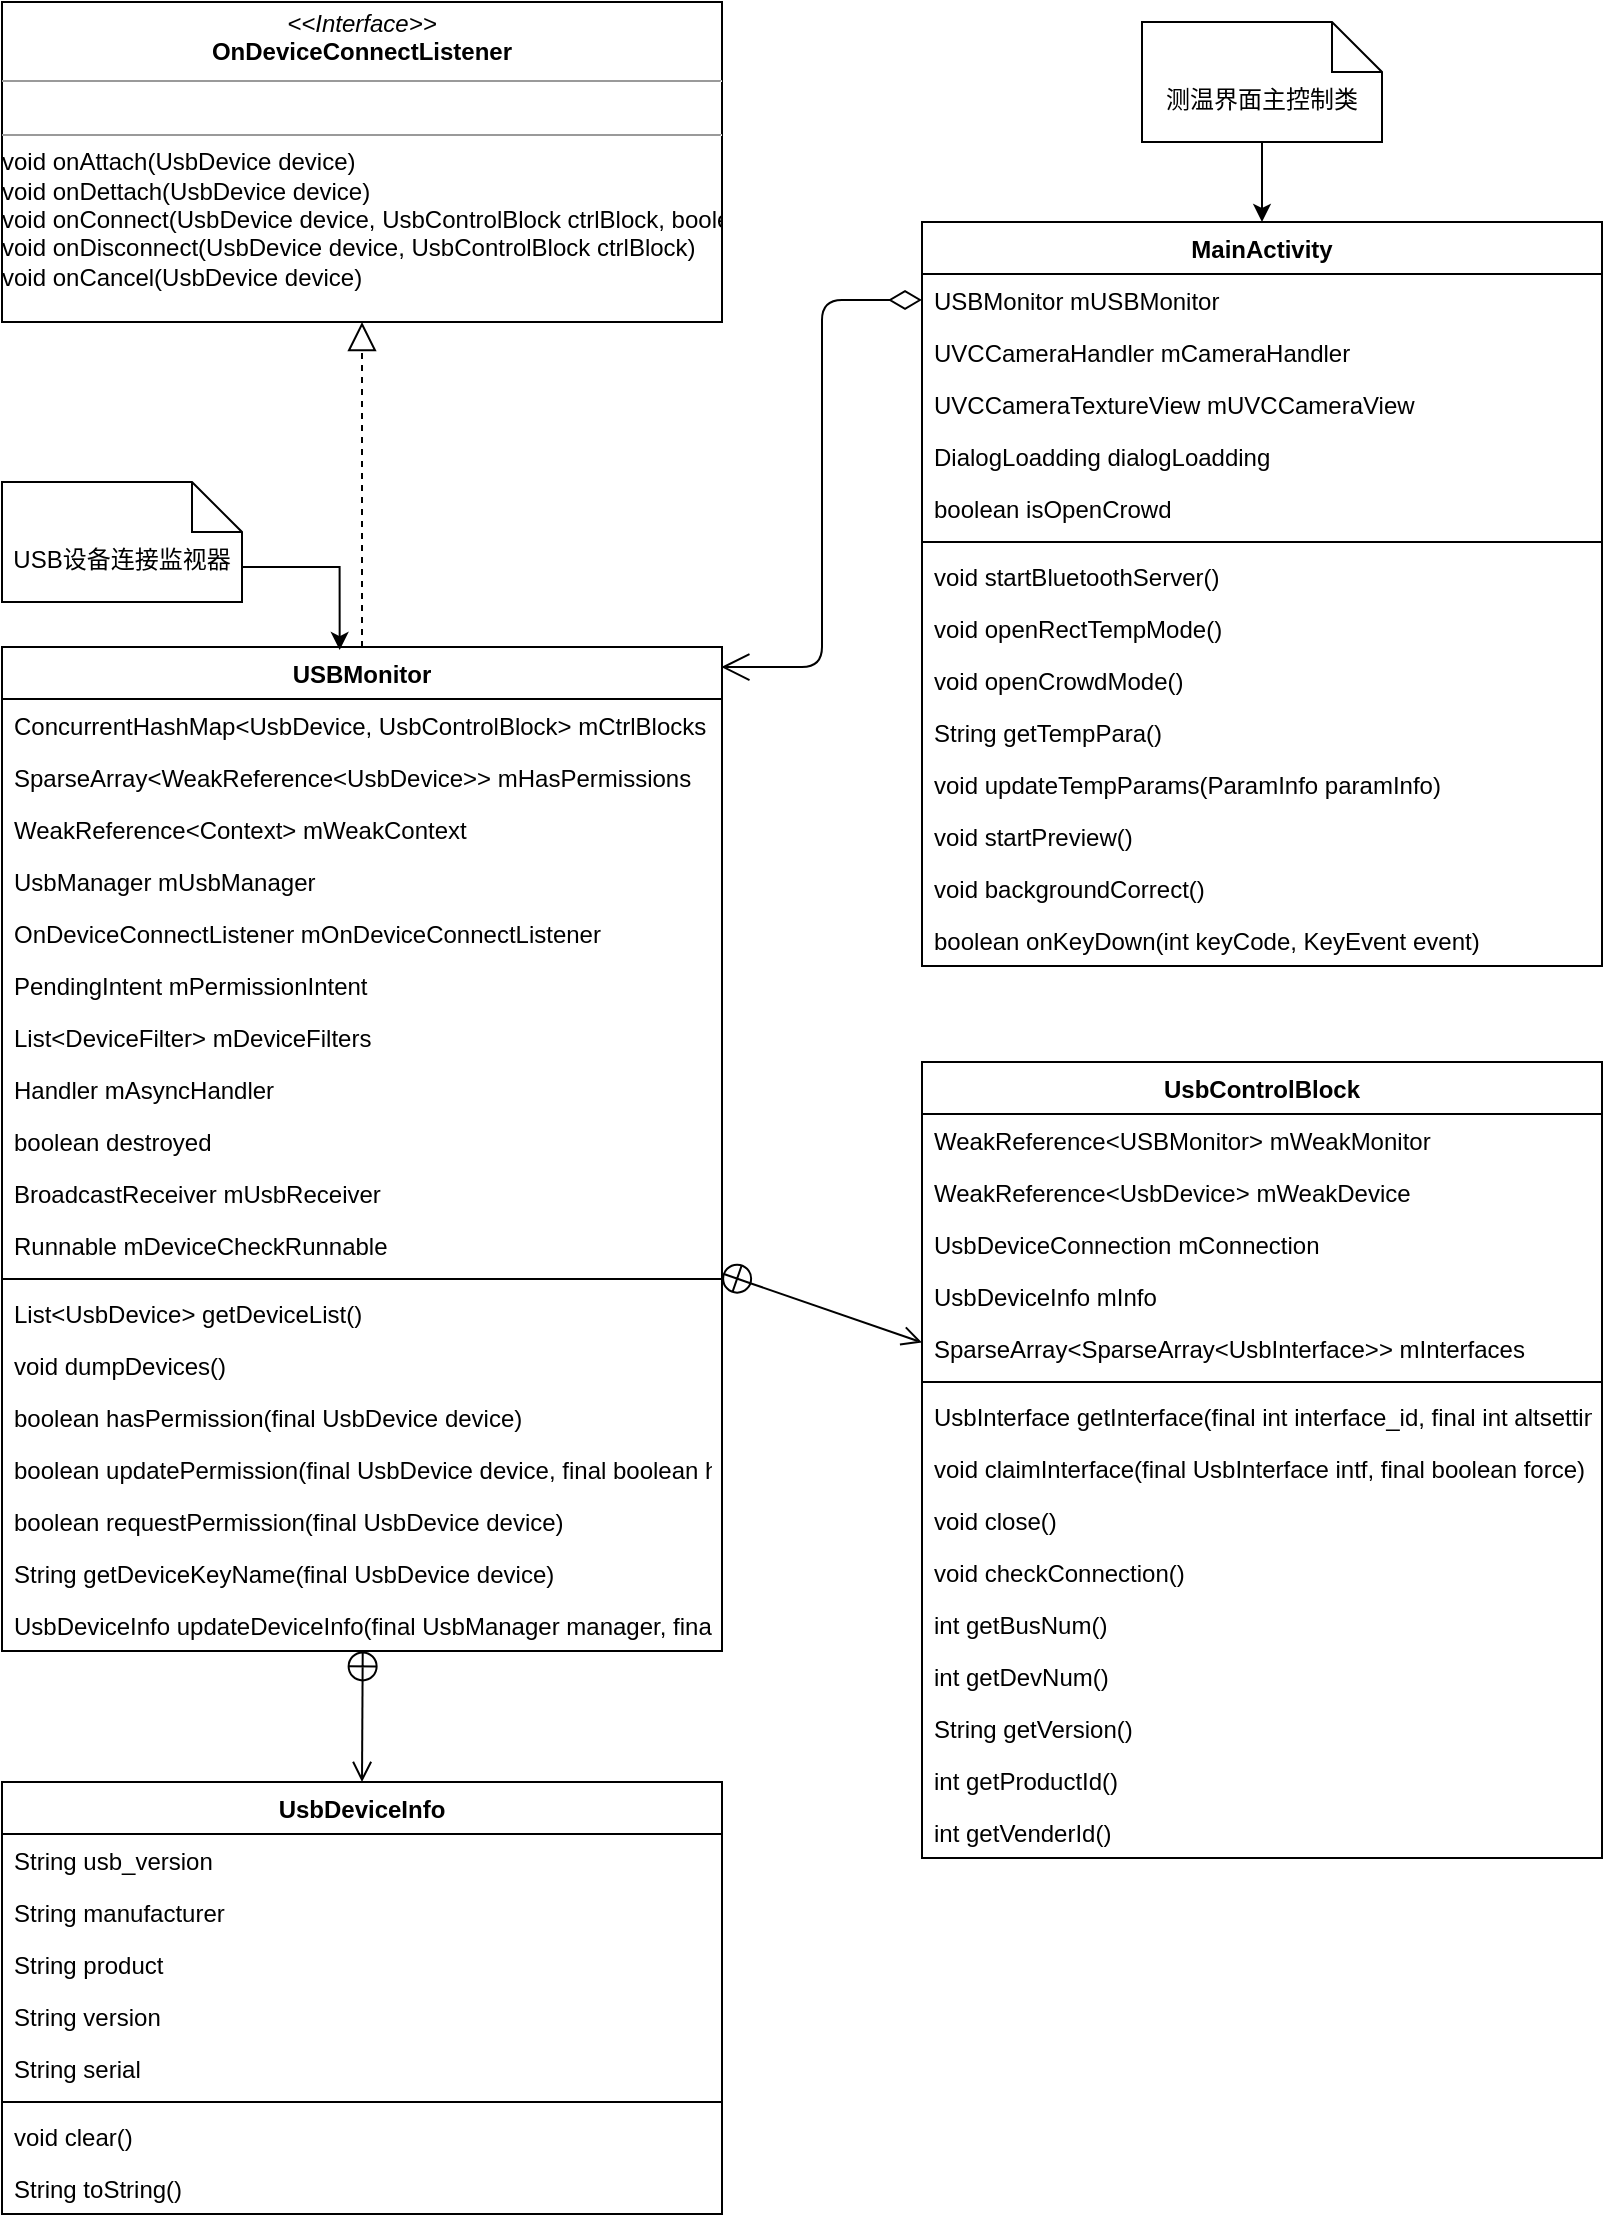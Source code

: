 <mxfile version="13.10.6" type="github">
  <diagram id="Sm9la_-fIc3jBASGcMSX" name="Page-1">
    <mxGraphModel dx="1422" dy="1875" grid="1" gridSize="10" guides="1" tooltips="1" connect="1" arrows="1" fold="1" page="1" pageScale="1" pageWidth="827" pageHeight="1169" math="0" shadow="0">
      <root>
        <mxCell id="0" />
        <mxCell id="1" parent="0" />
        <mxCell id="LVE9saq9UDkcUNcVBehW-1" value="MainActivity" style="swimlane;fontStyle=1;align=center;verticalAlign=top;childLayout=stackLayout;horizontal=1;startSize=26;horizontalStack=0;resizeParent=1;resizeParentMax=0;resizeLast=0;collapsible=1;marginBottom=0;" parent="1" vertex="1">
          <mxGeometry x="580" y="-130" width="340" height="372" as="geometry" />
        </mxCell>
        <mxCell id="LVE9saq9UDkcUNcVBehW-2" value="USBMonitor mUSBMonitor" style="text;strokeColor=none;fillColor=none;align=left;verticalAlign=top;spacingLeft=4;spacingRight=4;overflow=hidden;rotatable=0;points=[[0,0.5],[1,0.5]];portConstraint=eastwest;" parent="LVE9saq9UDkcUNcVBehW-1" vertex="1">
          <mxGeometry y="26" width="340" height="26" as="geometry" />
        </mxCell>
        <mxCell id="LVE9saq9UDkcUNcVBehW-3" value="UVCCameraHandler mCameraHandler" style="text;strokeColor=none;fillColor=none;align=left;verticalAlign=top;spacingLeft=4;spacingRight=4;overflow=hidden;rotatable=0;points=[[0,0.5],[1,0.5]];portConstraint=eastwest;" parent="LVE9saq9UDkcUNcVBehW-1" vertex="1">
          <mxGeometry y="52" width="340" height="26" as="geometry" />
        </mxCell>
        <mxCell id="LVE9saq9UDkcUNcVBehW-4" value="UVCCameraTextureView mUVCCameraView" style="text;strokeColor=none;fillColor=none;align=left;verticalAlign=top;spacingLeft=4;spacingRight=4;overflow=hidden;rotatable=0;points=[[0,0.5],[1,0.5]];portConstraint=eastwest;" parent="LVE9saq9UDkcUNcVBehW-1" vertex="1">
          <mxGeometry y="78" width="340" height="26" as="geometry" />
        </mxCell>
        <mxCell id="LVE9saq9UDkcUNcVBehW-5" value="DialogLoadding dialogLoadding" style="text;strokeColor=none;fillColor=none;align=left;verticalAlign=top;spacingLeft=4;spacingRight=4;overflow=hidden;rotatable=0;points=[[0,0.5],[1,0.5]];portConstraint=eastwest;" parent="LVE9saq9UDkcUNcVBehW-1" vertex="1">
          <mxGeometry y="104" width="340" height="26" as="geometry" />
        </mxCell>
        <mxCell id="LVE9saq9UDkcUNcVBehW-6" value="boolean isOpenCrowd" style="text;strokeColor=none;fillColor=none;align=left;verticalAlign=top;spacingLeft=4;spacingRight=4;overflow=hidden;rotatable=0;points=[[0,0.5],[1,0.5]];portConstraint=eastwest;" parent="LVE9saq9UDkcUNcVBehW-1" vertex="1">
          <mxGeometry y="130" width="340" height="26" as="geometry" />
        </mxCell>
        <mxCell id="LVE9saq9UDkcUNcVBehW-7" value="" style="line;strokeWidth=1;fillColor=none;align=left;verticalAlign=middle;spacingTop=-1;spacingLeft=3;spacingRight=3;rotatable=0;labelPosition=right;points=[];portConstraint=eastwest;" parent="LVE9saq9UDkcUNcVBehW-1" vertex="1">
          <mxGeometry y="156" width="340" height="8" as="geometry" />
        </mxCell>
        <mxCell id="LVE9saq9UDkcUNcVBehW-8" value="void startBluetoothServer()" style="text;strokeColor=none;fillColor=none;align=left;verticalAlign=top;spacingLeft=4;spacingRight=4;overflow=hidden;rotatable=0;points=[[0,0.5],[1,0.5]];portConstraint=eastwest;" parent="LVE9saq9UDkcUNcVBehW-1" vertex="1">
          <mxGeometry y="164" width="340" height="26" as="geometry" />
        </mxCell>
        <mxCell id="LVE9saq9UDkcUNcVBehW-9" value="void openRectTempMode()" style="text;strokeColor=none;fillColor=none;align=left;verticalAlign=top;spacingLeft=4;spacingRight=4;overflow=hidden;rotatable=0;points=[[0,0.5],[1,0.5]];portConstraint=eastwest;" parent="LVE9saq9UDkcUNcVBehW-1" vertex="1">
          <mxGeometry y="190" width="340" height="26" as="geometry" />
        </mxCell>
        <mxCell id="LVE9saq9UDkcUNcVBehW-10" value="void openCrowdMode()" style="text;strokeColor=none;fillColor=none;align=left;verticalAlign=top;spacingLeft=4;spacingRight=4;overflow=hidden;rotatable=0;points=[[0,0.5],[1,0.5]];portConstraint=eastwest;" parent="LVE9saq9UDkcUNcVBehW-1" vertex="1">
          <mxGeometry y="216" width="340" height="26" as="geometry" />
        </mxCell>
        <mxCell id="LVE9saq9UDkcUNcVBehW-11" value="String getTempPara()" style="text;strokeColor=none;fillColor=none;align=left;verticalAlign=top;spacingLeft=4;spacingRight=4;overflow=hidden;rotatable=0;points=[[0,0.5],[1,0.5]];portConstraint=eastwest;" parent="LVE9saq9UDkcUNcVBehW-1" vertex="1">
          <mxGeometry y="242" width="340" height="26" as="geometry" />
        </mxCell>
        <mxCell id="LVE9saq9UDkcUNcVBehW-12" value="void updateTempParams(ParamInfo paramInfo)" style="text;strokeColor=none;fillColor=none;align=left;verticalAlign=top;spacingLeft=4;spacingRight=4;overflow=hidden;rotatable=0;points=[[0,0.5],[1,0.5]];portConstraint=eastwest;" parent="LVE9saq9UDkcUNcVBehW-1" vertex="1">
          <mxGeometry y="268" width="340" height="26" as="geometry" />
        </mxCell>
        <mxCell id="LVE9saq9UDkcUNcVBehW-13" value="void startPreview()" style="text;strokeColor=none;fillColor=none;align=left;verticalAlign=top;spacingLeft=4;spacingRight=4;overflow=hidden;rotatable=0;points=[[0,0.5],[1,0.5]];portConstraint=eastwest;" parent="LVE9saq9UDkcUNcVBehW-1" vertex="1">
          <mxGeometry y="294" width="340" height="26" as="geometry" />
        </mxCell>
        <mxCell id="LVE9saq9UDkcUNcVBehW-14" value="void backgroundCorrect()" style="text;strokeColor=none;fillColor=none;align=left;verticalAlign=top;spacingLeft=4;spacingRight=4;overflow=hidden;rotatable=0;points=[[0,0.5],[1,0.5]];portConstraint=eastwest;" parent="LVE9saq9UDkcUNcVBehW-1" vertex="1">
          <mxGeometry y="320" width="340" height="26" as="geometry" />
        </mxCell>
        <mxCell id="LVE9saq9UDkcUNcVBehW-15" value="boolean onKeyDown(int keyCode, KeyEvent event)" style="text;strokeColor=none;fillColor=none;align=left;verticalAlign=top;spacingLeft=4;spacingRight=4;overflow=hidden;rotatable=0;points=[[0,0.5],[1,0.5]];portConstraint=eastwest;" parent="LVE9saq9UDkcUNcVBehW-1" vertex="1">
          <mxGeometry y="346" width="340" height="26" as="geometry" />
        </mxCell>
        <mxCell id="LVE9saq9UDkcUNcVBehW-16" style="edgeStyle=orthogonalEdgeStyle;curved=0;rounded=1;sketch=0;orthogonalLoop=1;jettySize=auto;html=1;" parent="1" source="LVE9saq9UDkcUNcVBehW-17" target="LVE9saq9UDkcUNcVBehW-1" edge="1">
          <mxGeometry relative="1" as="geometry">
            <mxPoint x="560" y="207.484" as="targetPoint" />
          </mxGeometry>
        </mxCell>
        <mxCell id="LVE9saq9UDkcUNcVBehW-17" value="测温界面主控制类" style="shape=note2;boundedLbl=1;whiteSpace=wrap;html=1;size=25;verticalAlign=top;align=center;rounded=0;sketch=0;" parent="1" vertex="1">
          <mxGeometry x="690" y="-230" width="120" height="60" as="geometry" />
        </mxCell>
        <mxCell id="LVE9saq9UDkcUNcVBehW-18" value="USBMonitor" style="swimlane;fontStyle=1;align=center;verticalAlign=top;childLayout=stackLayout;horizontal=1;startSize=26;horizontalStack=0;resizeParent=1;resizeParentMax=0;resizeLast=0;collapsible=1;marginBottom=0;" parent="1" vertex="1">
          <mxGeometry x="120" y="82.5" width="360" height="502" as="geometry" />
        </mxCell>
        <mxCell id="LVE9saq9UDkcUNcVBehW-19" value="ConcurrentHashMap&lt;UsbDevice, UsbControlBlock&gt; mCtrlBlocks" style="text;strokeColor=none;fillColor=none;align=left;verticalAlign=top;spacingLeft=4;spacingRight=4;overflow=hidden;rotatable=0;points=[[0,0.5],[1,0.5]];portConstraint=eastwest;" parent="LVE9saq9UDkcUNcVBehW-18" vertex="1">
          <mxGeometry y="26" width="360" height="26" as="geometry" />
        </mxCell>
        <mxCell id="LVE9saq9UDkcUNcVBehW-22" value="SparseArray&lt;WeakReference&lt;UsbDevice&gt;&gt; mHasPermissions" style="text;strokeColor=none;fillColor=none;align=left;verticalAlign=top;spacingLeft=4;spacingRight=4;overflow=hidden;rotatable=0;points=[[0,0.5],[1,0.5]];portConstraint=eastwest;" parent="LVE9saq9UDkcUNcVBehW-18" vertex="1">
          <mxGeometry y="52" width="360" height="26" as="geometry" />
        </mxCell>
        <mxCell id="LVE9saq9UDkcUNcVBehW-23" value="WeakReference&lt;Context&gt; mWeakContext" style="text;strokeColor=none;fillColor=none;align=left;verticalAlign=top;spacingLeft=4;spacingRight=4;overflow=hidden;rotatable=0;points=[[0,0.5],[1,0.5]];portConstraint=eastwest;" parent="LVE9saq9UDkcUNcVBehW-18" vertex="1">
          <mxGeometry y="78" width="360" height="26" as="geometry" />
        </mxCell>
        <mxCell id="LVE9saq9UDkcUNcVBehW-24" value="UsbManager mUsbManager" style="text;strokeColor=none;fillColor=none;align=left;verticalAlign=top;spacingLeft=4;spacingRight=4;overflow=hidden;rotatable=0;points=[[0,0.5],[1,0.5]];portConstraint=eastwest;" parent="LVE9saq9UDkcUNcVBehW-18" vertex="1">
          <mxGeometry y="104" width="360" height="26" as="geometry" />
        </mxCell>
        <mxCell id="LVE9saq9UDkcUNcVBehW-25" value="OnDeviceConnectListener mOnDeviceConnectListener" style="text;strokeColor=none;fillColor=none;align=left;verticalAlign=top;spacingLeft=4;spacingRight=4;overflow=hidden;rotatable=0;points=[[0,0.5],[1,0.5]];portConstraint=eastwest;" parent="LVE9saq9UDkcUNcVBehW-18" vertex="1">
          <mxGeometry y="130" width="360" height="26" as="geometry" />
        </mxCell>
        <mxCell id="LVE9saq9UDkcUNcVBehW-26" value="PendingIntent mPermissionIntent" style="text;strokeColor=none;fillColor=none;align=left;verticalAlign=top;spacingLeft=4;spacingRight=4;overflow=hidden;rotatable=0;points=[[0,0.5],[1,0.5]];portConstraint=eastwest;" parent="LVE9saq9UDkcUNcVBehW-18" vertex="1">
          <mxGeometry y="156" width="360" height="26" as="geometry" />
        </mxCell>
        <mxCell id="LVE9saq9UDkcUNcVBehW-27" value="List&lt;DeviceFilter&gt; mDeviceFilters" style="text;strokeColor=none;fillColor=none;align=left;verticalAlign=top;spacingLeft=4;spacingRight=4;overflow=hidden;rotatable=0;points=[[0,0.5],[1,0.5]];portConstraint=eastwest;" parent="LVE9saq9UDkcUNcVBehW-18" vertex="1">
          <mxGeometry y="182" width="360" height="26" as="geometry" />
        </mxCell>
        <mxCell id="LVE9saq9UDkcUNcVBehW-28" value="Handler mAsyncHandler" style="text;strokeColor=none;fillColor=none;align=left;verticalAlign=top;spacingLeft=4;spacingRight=4;overflow=hidden;rotatable=0;points=[[0,0.5],[1,0.5]];portConstraint=eastwest;" parent="LVE9saq9UDkcUNcVBehW-18" vertex="1">
          <mxGeometry y="208" width="360" height="26" as="geometry" />
        </mxCell>
        <mxCell id="LVE9saq9UDkcUNcVBehW-29" value="boolean destroyed" style="text;strokeColor=none;fillColor=none;align=left;verticalAlign=top;spacingLeft=4;spacingRight=4;overflow=hidden;rotatable=0;points=[[0,0.5],[1,0.5]];portConstraint=eastwest;" parent="LVE9saq9UDkcUNcVBehW-18" vertex="1">
          <mxGeometry y="234" width="360" height="26" as="geometry" />
        </mxCell>
        <mxCell id="LVE9saq9UDkcUNcVBehW-36" value="BroadcastReceiver mUsbReceiver" style="text;strokeColor=none;fillColor=none;align=left;verticalAlign=top;spacingLeft=4;spacingRight=4;overflow=hidden;rotatable=0;points=[[0,0.5],[1,0.5]];portConstraint=eastwest;" parent="LVE9saq9UDkcUNcVBehW-18" vertex="1">
          <mxGeometry y="260" width="360" height="26" as="geometry" />
        </mxCell>
        <mxCell id="LVE9saq9UDkcUNcVBehW-37" value="Runnable mDeviceCheckRunnable" style="text;strokeColor=none;fillColor=none;align=left;verticalAlign=top;spacingLeft=4;spacingRight=4;overflow=hidden;rotatable=0;points=[[0,0.5],[1,0.5]];portConstraint=eastwest;" parent="LVE9saq9UDkcUNcVBehW-18" vertex="1">
          <mxGeometry y="286" width="360" height="26" as="geometry" />
        </mxCell>
        <mxCell id="LVE9saq9UDkcUNcVBehW-20" value="" style="line;strokeWidth=1;fillColor=none;align=left;verticalAlign=middle;spacingTop=-1;spacingLeft=3;spacingRight=3;rotatable=0;labelPosition=right;points=[];portConstraint=eastwest;" parent="LVE9saq9UDkcUNcVBehW-18" vertex="1">
          <mxGeometry y="312" width="360" height="8" as="geometry" />
        </mxCell>
        <mxCell id="LVE9saq9UDkcUNcVBehW-21" value="List&lt;UsbDevice&gt; getDeviceList()" style="text;strokeColor=none;fillColor=none;align=left;verticalAlign=top;spacingLeft=4;spacingRight=4;overflow=hidden;rotatable=0;points=[[0,0.5],[1,0.5]];portConstraint=eastwest;" parent="LVE9saq9UDkcUNcVBehW-18" vertex="1">
          <mxGeometry y="320" width="360" height="26" as="geometry" />
        </mxCell>
        <mxCell id="LVE9saq9UDkcUNcVBehW-32" value="void dumpDevices()" style="text;strokeColor=none;fillColor=none;align=left;verticalAlign=top;spacingLeft=4;spacingRight=4;overflow=hidden;rotatable=0;points=[[0,0.5],[1,0.5]];portConstraint=eastwest;" parent="LVE9saq9UDkcUNcVBehW-18" vertex="1">
          <mxGeometry y="346" width="360" height="26" as="geometry" />
        </mxCell>
        <mxCell id="LVE9saq9UDkcUNcVBehW-33" value="boolean hasPermission(final UsbDevice device)" style="text;strokeColor=none;fillColor=none;align=left;verticalAlign=top;spacingLeft=4;spacingRight=4;overflow=hidden;rotatable=0;points=[[0,0.5],[1,0.5]];portConstraint=eastwest;" parent="LVE9saq9UDkcUNcVBehW-18" vertex="1">
          <mxGeometry y="372" width="360" height="26" as="geometry" />
        </mxCell>
        <mxCell id="LVE9saq9UDkcUNcVBehW-34" value="boolean updatePermission(final UsbDevice device, final boolean hasPermission)" style="text;strokeColor=none;fillColor=none;align=left;verticalAlign=top;spacingLeft=4;spacingRight=4;overflow=hidden;rotatable=0;points=[[0,0.5],[1,0.5]];portConstraint=eastwest;" parent="LVE9saq9UDkcUNcVBehW-18" vertex="1">
          <mxGeometry y="398" width="360" height="26" as="geometry" />
        </mxCell>
        <mxCell id="LVE9saq9UDkcUNcVBehW-35" value="boolean requestPermission(final UsbDevice device)" style="text;strokeColor=none;fillColor=none;align=left;verticalAlign=top;spacingLeft=4;spacingRight=4;overflow=hidden;rotatable=0;points=[[0,0.5],[1,0.5]];portConstraint=eastwest;" parent="LVE9saq9UDkcUNcVBehW-18" vertex="1">
          <mxGeometry y="424" width="360" height="26" as="geometry" />
        </mxCell>
        <mxCell id="LVE9saq9UDkcUNcVBehW-38" value="String getDeviceKeyName(final UsbDevice device)" style="text;strokeColor=none;fillColor=none;align=left;verticalAlign=top;spacingLeft=4;spacingRight=4;overflow=hidden;rotatable=0;points=[[0,0.5],[1,0.5]];portConstraint=eastwest;" parent="LVE9saq9UDkcUNcVBehW-18" vertex="1">
          <mxGeometry y="450" width="360" height="26" as="geometry" />
        </mxCell>
        <mxCell id="LVE9saq9UDkcUNcVBehW-48" value="UsbDeviceInfo updateDeviceInfo(final UsbManager manager, final UsbDevice device, final UsbDeviceInfo _info)" style="text;strokeColor=none;fillColor=none;align=left;verticalAlign=top;spacingLeft=4;spacingRight=4;overflow=hidden;rotatable=0;points=[[0,0.5],[1,0.5]];portConstraint=eastwest;" parent="LVE9saq9UDkcUNcVBehW-18" vertex="1">
          <mxGeometry y="476" width="360" height="26" as="geometry" />
        </mxCell>
        <mxCell id="LVE9saq9UDkcUNcVBehW-31" value="&lt;p style=&quot;margin: 0px ; margin-top: 4px ; text-align: center&quot;&gt;&lt;i&gt;&amp;lt;&amp;lt;Interface&amp;gt;&amp;gt;&lt;/i&gt;&lt;br&gt;&lt;b&gt;OnDeviceConnectListener&lt;/b&gt;&lt;br&gt;&lt;/p&gt;&lt;hr size=&quot;1&quot;&gt;&lt;p style=&quot;margin: 0px ; margin-left: 4px&quot;&gt;&lt;br&gt;&lt;/p&gt;&lt;hr size=&quot;1&quot;&gt;void onAttach(UsbDevice device)&lt;br&gt;&lt;span&gt;void onDettach(UsbDevice device)&lt;br&gt;&lt;/span&gt;void onConnect(UsbDevice device, UsbControlBlock ctrlBlock, boolean createNew)&lt;br&gt;void onDisconnect(UsbDevice device, UsbControlBlock ctrlBlock)&lt;br&gt;void onCancel(UsbDevice device)&lt;br&gt;&lt;p style=&quot;margin: 0px ; margin-left: 4px&quot;&gt;&lt;br&gt;&lt;/p&gt;" style="verticalAlign=top;align=left;overflow=fill;fontSize=12;fontFamily=Helvetica;html=1;" parent="1" vertex="1">
          <mxGeometry x="120" y="-240" width="360" height="160" as="geometry" />
        </mxCell>
        <mxCell id="LVE9saq9UDkcUNcVBehW-39" value="UsbDeviceInfo" style="swimlane;fontStyle=1;align=center;verticalAlign=top;childLayout=stackLayout;horizontal=1;startSize=26;horizontalStack=0;resizeParent=1;resizeParentMax=0;resizeLast=0;collapsible=1;marginBottom=0;" parent="1" vertex="1">
          <mxGeometry x="120" y="650" width="360" height="216" as="geometry" />
        </mxCell>
        <mxCell id="LVE9saq9UDkcUNcVBehW-40" value="String usb_version" style="text;strokeColor=none;fillColor=none;align=left;verticalAlign=top;spacingLeft=4;spacingRight=4;overflow=hidden;rotatable=0;points=[[0,0.5],[1,0.5]];portConstraint=eastwest;" parent="LVE9saq9UDkcUNcVBehW-39" vertex="1">
          <mxGeometry y="26" width="360" height="26" as="geometry" />
        </mxCell>
        <mxCell id="LVE9saq9UDkcUNcVBehW-43" value="String manufacturer" style="text;strokeColor=none;fillColor=none;align=left;verticalAlign=top;spacingLeft=4;spacingRight=4;overflow=hidden;rotatable=0;points=[[0,0.5],[1,0.5]];portConstraint=eastwest;" parent="LVE9saq9UDkcUNcVBehW-39" vertex="1">
          <mxGeometry y="52" width="360" height="26" as="geometry" />
        </mxCell>
        <mxCell id="LVE9saq9UDkcUNcVBehW-44" value="String product" style="text;strokeColor=none;fillColor=none;align=left;verticalAlign=top;spacingLeft=4;spacingRight=4;overflow=hidden;rotatable=0;points=[[0,0.5],[1,0.5]];portConstraint=eastwest;" parent="LVE9saq9UDkcUNcVBehW-39" vertex="1">
          <mxGeometry y="78" width="360" height="26" as="geometry" />
        </mxCell>
        <mxCell id="LVE9saq9UDkcUNcVBehW-45" value="String version" style="text;strokeColor=none;fillColor=none;align=left;verticalAlign=top;spacingLeft=4;spacingRight=4;overflow=hidden;rotatable=0;points=[[0,0.5],[1,0.5]];portConstraint=eastwest;" parent="LVE9saq9UDkcUNcVBehW-39" vertex="1">
          <mxGeometry y="104" width="360" height="26" as="geometry" />
        </mxCell>
        <mxCell id="LVE9saq9UDkcUNcVBehW-46" value="String serial" style="text;strokeColor=none;fillColor=none;align=left;verticalAlign=top;spacingLeft=4;spacingRight=4;overflow=hidden;rotatable=0;points=[[0,0.5],[1,0.5]];portConstraint=eastwest;" parent="LVE9saq9UDkcUNcVBehW-39" vertex="1">
          <mxGeometry y="130" width="360" height="26" as="geometry" />
        </mxCell>
        <mxCell id="LVE9saq9UDkcUNcVBehW-41" value="" style="line;strokeWidth=1;fillColor=none;align=left;verticalAlign=middle;spacingTop=-1;spacingLeft=3;spacingRight=3;rotatable=0;labelPosition=right;points=[];portConstraint=eastwest;" parent="LVE9saq9UDkcUNcVBehW-39" vertex="1">
          <mxGeometry y="156" width="360" height="8" as="geometry" />
        </mxCell>
        <mxCell id="LVE9saq9UDkcUNcVBehW-42" value="void clear()" style="text;strokeColor=none;fillColor=none;align=left;verticalAlign=top;spacingLeft=4;spacingRight=4;overflow=hidden;rotatable=0;points=[[0,0.5],[1,0.5]];portConstraint=eastwest;" parent="LVE9saq9UDkcUNcVBehW-39" vertex="1">
          <mxGeometry y="164" width="360" height="26" as="geometry" />
        </mxCell>
        <mxCell id="LVE9saq9UDkcUNcVBehW-47" value="String toString()" style="text;strokeColor=none;fillColor=none;align=left;verticalAlign=top;spacingLeft=4;spacingRight=4;overflow=hidden;rotatable=0;points=[[0,0.5],[1,0.5]];portConstraint=eastwest;" parent="LVE9saq9UDkcUNcVBehW-39" vertex="1">
          <mxGeometry y="190" width="360" height="26" as="geometry" />
        </mxCell>
        <mxCell id="LVE9saq9UDkcUNcVBehW-49" value="UsbControlBlock" style="swimlane;fontStyle=1;align=center;verticalAlign=top;childLayout=stackLayout;horizontal=1;startSize=26;horizontalStack=0;resizeParent=1;resizeParentMax=0;resizeLast=0;collapsible=1;marginBottom=0;" parent="1" vertex="1">
          <mxGeometry x="580" y="290" width="340" height="398" as="geometry" />
        </mxCell>
        <mxCell id="LVE9saq9UDkcUNcVBehW-50" value="WeakReference&lt;USBMonitor&gt; mWeakMonitor" style="text;strokeColor=none;fillColor=none;align=left;verticalAlign=top;spacingLeft=4;spacingRight=4;overflow=hidden;rotatable=0;points=[[0,0.5],[1,0.5]];portConstraint=eastwest;" parent="LVE9saq9UDkcUNcVBehW-49" vertex="1">
          <mxGeometry y="26" width="340" height="26" as="geometry" />
        </mxCell>
        <mxCell id="LVE9saq9UDkcUNcVBehW-53" value="WeakReference&lt;UsbDevice&gt; mWeakDevice" style="text;strokeColor=none;fillColor=none;align=left;verticalAlign=top;spacingLeft=4;spacingRight=4;overflow=hidden;rotatable=0;points=[[0,0.5],[1,0.5]];portConstraint=eastwest;" parent="LVE9saq9UDkcUNcVBehW-49" vertex="1">
          <mxGeometry y="52" width="340" height="26" as="geometry" />
        </mxCell>
        <mxCell id="LVE9saq9UDkcUNcVBehW-54" value="UsbDeviceConnection mConnection" style="text;strokeColor=none;fillColor=none;align=left;verticalAlign=top;spacingLeft=4;spacingRight=4;overflow=hidden;rotatable=0;points=[[0,0.5],[1,0.5]];portConstraint=eastwest;" parent="LVE9saq9UDkcUNcVBehW-49" vertex="1">
          <mxGeometry y="78" width="340" height="26" as="geometry" />
        </mxCell>
        <mxCell id="LVE9saq9UDkcUNcVBehW-55" value="UsbDeviceInfo mInfo" style="text;strokeColor=none;fillColor=none;align=left;verticalAlign=top;spacingLeft=4;spacingRight=4;overflow=hidden;rotatable=0;points=[[0,0.5],[1,0.5]];portConstraint=eastwest;" parent="LVE9saq9UDkcUNcVBehW-49" vertex="1">
          <mxGeometry y="104" width="340" height="26" as="geometry" />
        </mxCell>
        <mxCell id="LVE9saq9UDkcUNcVBehW-56" value="SparseArray&lt;SparseArray&lt;UsbInterface&gt;&gt; mInterfaces" style="text;strokeColor=none;fillColor=none;align=left;verticalAlign=top;spacingLeft=4;spacingRight=4;overflow=hidden;rotatable=0;points=[[0,0.5],[1,0.5]];portConstraint=eastwest;" parent="LVE9saq9UDkcUNcVBehW-49" vertex="1">
          <mxGeometry y="130" width="340" height="26" as="geometry" />
        </mxCell>
        <mxCell id="LVE9saq9UDkcUNcVBehW-51" value="" style="line;strokeWidth=1;fillColor=none;align=left;verticalAlign=middle;spacingTop=-1;spacingLeft=3;spacingRight=3;rotatable=0;labelPosition=right;points=[];portConstraint=eastwest;" parent="LVE9saq9UDkcUNcVBehW-49" vertex="1">
          <mxGeometry y="156" width="340" height="8" as="geometry" />
        </mxCell>
        <mxCell id="LVE9saq9UDkcUNcVBehW-52" value="UsbInterface getInterface(final int interface_id, final int altsetting)" style="text;strokeColor=none;fillColor=none;align=left;verticalAlign=top;spacingLeft=4;spacingRight=4;overflow=hidden;rotatable=0;points=[[0,0.5],[1,0.5]];portConstraint=eastwest;" parent="LVE9saq9UDkcUNcVBehW-49" vertex="1">
          <mxGeometry y="164" width="340" height="26" as="geometry" />
        </mxCell>
        <mxCell id="LVE9saq9UDkcUNcVBehW-57" value="void claimInterface(final UsbInterface intf, final boolean force)" style="text;strokeColor=none;fillColor=none;align=left;verticalAlign=top;spacingLeft=4;spacingRight=4;overflow=hidden;rotatable=0;points=[[0,0.5],[1,0.5]];portConstraint=eastwest;" parent="LVE9saq9UDkcUNcVBehW-49" vertex="1">
          <mxGeometry y="190" width="340" height="26" as="geometry" />
        </mxCell>
        <mxCell id="LVE9saq9UDkcUNcVBehW-58" value="void close()" style="text;strokeColor=none;fillColor=none;align=left;verticalAlign=top;spacingLeft=4;spacingRight=4;overflow=hidden;rotatable=0;points=[[0,0.5],[1,0.5]];portConstraint=eastwest;" parent="LVE9saq9UDkcUNcVBehW-49" vertex="1">
          <mxGeometry y="216" width="340" height="26" as="geometry" />
        </mxCell>
        <mxCell id="LVE9saq9UDkcUNcVBehW-59" value="void checkConnection()" style="text;strokeColor=none;fillColor=none;align=left;verticalAlign=top;spacingLeft=4;spacingRight=4;overflow=hidden;rotatable=0;points=[[0,0.5],[1,0.5]];portConstraint=eastwest;" parent="LVE9saq9UDkcUNcVBehW-49" vertex="1">
          <mxGeometry y="242" width="340" height="26" as="geometry" />
        </mxCell>
        <mxCell id="LVE9saq9UDkcUNcVBehW-60" value="int getBusNum()" style="text;strokeColor=none;fillColor=none;align=left;verticalAlign=top;spacingLeft=4;spacingRight=4;overflow=hidden;rotatable=0;points=[[0,0.5],[1,0.5]];portConstraint=eastwest;" parent="LVE9saq9UDkcUNcVBehW-49" vertex="1">
          <mxGeometry y="268" width="340" height="26" as="geometry" />
        </mxCell>
        <mxCell id="LVE9saq9UDkcUNcVBehW-61" value="int getDevNum()" style="text;strokeColor=none;fillColor=none;align=left;verticalAlign=top;spacingLeft=4;spacingRight=4;overflow=hidden;rotatable=0;points=[[0,0.5],[1,0.5]];portConstraint=eastwest;" parent="LVE9saq9UDkcUNcVBehW-49" vertex="1">
          <mxGeometry y="294" width="340" height="26" as="geometry" />
        </mxCell>
        <mxCell id="LVE9saq9UDkcUNcVBehW-62" value="String getVersion()" style="text;strokeColor=none;fillColor=none;align=left;verticalAlign=top;spacingLeft=4;spacingRight=4;overflow=hidden;rotatable=0;points=[[0,0.5],[1,0.5]];portConstraint=eastwest;" parent="LVE9saq9UDkcUNcVBehW-49" vertex="1">
          <mxGeometry y="320" width="340" height="26" as="geometry" />
        </mxCell>
        <mxCell id="LVE9saq9UDkcUNcVBehW-63" value="int getProductId()" style="text;strokeColor=none;fillColor=none;align=left;verticalAlign=top;spacingLeft=4;spacingRight=4;overflow=hidden;rotatable=0;points=[[0,0.5],[1,0.5]];portConstraint=eastwest;" parent="LVE9saq9UDkcUNcVBehW-49" vertex="1">
          <mxGeometry y="346" width="340" height="26" as="geometry" />
        </mxCell>
        <mxCell id="LVE9saq9UDkcUNcVBehW-64" value="int getVenderId()" style="text;strokeColor=none;fillColor=none;align=left;verticalAlign=top;spacingLeft=4;spacingRight=4;overflow=hidden;rotatable=0;points=[[0,0.5],[1,0.5]];portConstraint=eastwest;" parent="LVE9saq9UDkcUNcVBehW-49" vertex="1">
          <mxGeometry y="372" width="340" height="26" as="geometry" />
        </mxCell>
        <mxCell id="LVE9saq9UDkcUNcVBehW-65" value="" style="endArrow=open;html=1;endSize=12;startArrow=diamondThin;startSize=14;startFill=0;edgeStyle=orthogonalEdgeStyle;align=left;verticalAlign=bottom;entryX=0.999;entryY=0.02;entryDx=0;entryDy=0;entryPerimeter=0;exitX=0;exitY=0.5;exitDx=0;exitDy=0;" parent="1" source="LVE9saq9UDkcUNcVBehW-2" target="LVE9saq9UDkcUNcVBehW-18" edge="1">
          <mxGeometry x="-1" y="3" relative="1" as="geometry">
            <mxPoint x="450" y="-200" as="sourcePoint" />
            <mxPoint x="610" y="-200" as="targetPoint" />
          </mxGeometry>
        </mxCell>
        <mxCell id="LVE9saq9UDkcUNcVBehW-68" value="" style="endArrow=block;dashed=1;endFill=0;endSize=12;html=1;entryX=0.5;entryY=1;entryDx=0;entryDy=0;exitX=0.5;exitY=0;exitDx=0;exitDy=0;" parent="1" source="LVE9saq9UDkcUNcVBehW-18" target="LVE9saq9UDkcUNcVBehW-31" edge="1">
          <mxGeometry width="160" relative="1" as="geometry">
            <mxPoint x="60" y="60" as="sourcePoint" />
            <mxPoint x="220" y="60" as="targetPoint" />
          </mxGeometry>
        </mxCell>
        <mxCell id="LVE9saq9UDkcUNcVBehW-69" value="" style="endArrow=open;startArrow=circlePlus;endFill=0;startFill=0;endSize=8;html=1;entryX=0.5;entryY=0;entryDx=0;entryDy=0;exitX=0.501;exitY=0.988;exitDx=0;exitDy=0;exitPerimeter=0;" parent="1" source="LVE9saq9UDkcUNcVBehW-48" target="LVE9saq9UDkcUNcVBehW-39" edge="1">
          <mxGeometry width="160" relative="1" as="geometry">
            <mxPoint x="60" y="600" as="sourcePoint" />
            <mxPoint x="220" y="600" as="targetPoint" />
          </mxGeometry>
        </mxCell>
        <mxCell id="LVE9saq9UDkcUNcVBehW-70" value="" style="endArrow=open;startArrow=circlePlus;endFill=0;startFill=0;endSize=8;html=1;" parent="1" source="LVE9saq9UDkcUNcVBehW-18" target="LVE9saq9UDkcUNcVBehW-49" edge="1">
          <mxGeometry width="160" relative="1" as="geometry">
            <mxPoint x="500" y="270" as="sourcePoint" />
            <mxPoint x="660" y="270" as="targetPoint" />
          </mxGeometry>
        </mxCell>
        <mxCell id="LVE9saq9UDkcUNcVBehW-74" style="edgeStyle=orthogonalEdgeStyle;rounded=0;orthogonalLoop=1;jettySize=auto;html=1;exitX=0;exitY=0;exitDx=120;exitDy=42.5;exitPerimeter=0;entryX=0.469;entryY=0.003;entryDx=0;entryDy=0;entryPerimeter=0;" parent="1" source="LVE9saq9UDkcUNcVBehW-73" edge="1" target="LVE9saq9UDkcUNcVBehW-18">
          <mxGeometry relative="1" as="geometry">
            <mxPoint x="120" y="98" as="targetPoint" />
          </mxGeometry>
        </mxCell>
        <mxCell id="LVE9saq9UDkcUNcVBehW-73" value="USB设备连接监视器" style="shape=note2;boundedLbl=1;whiteSpace=wrap;html=1;size=25;verticalAlign=top;align=center;rounded=0;sketch=0;" parent="1" vertex="1">
          <mxGeometry x="120" width="120" height="60" as="geometry" />
        </mxCell>
      </root>
    </mxGraphModel>
  </diagram>
</mxfile>
